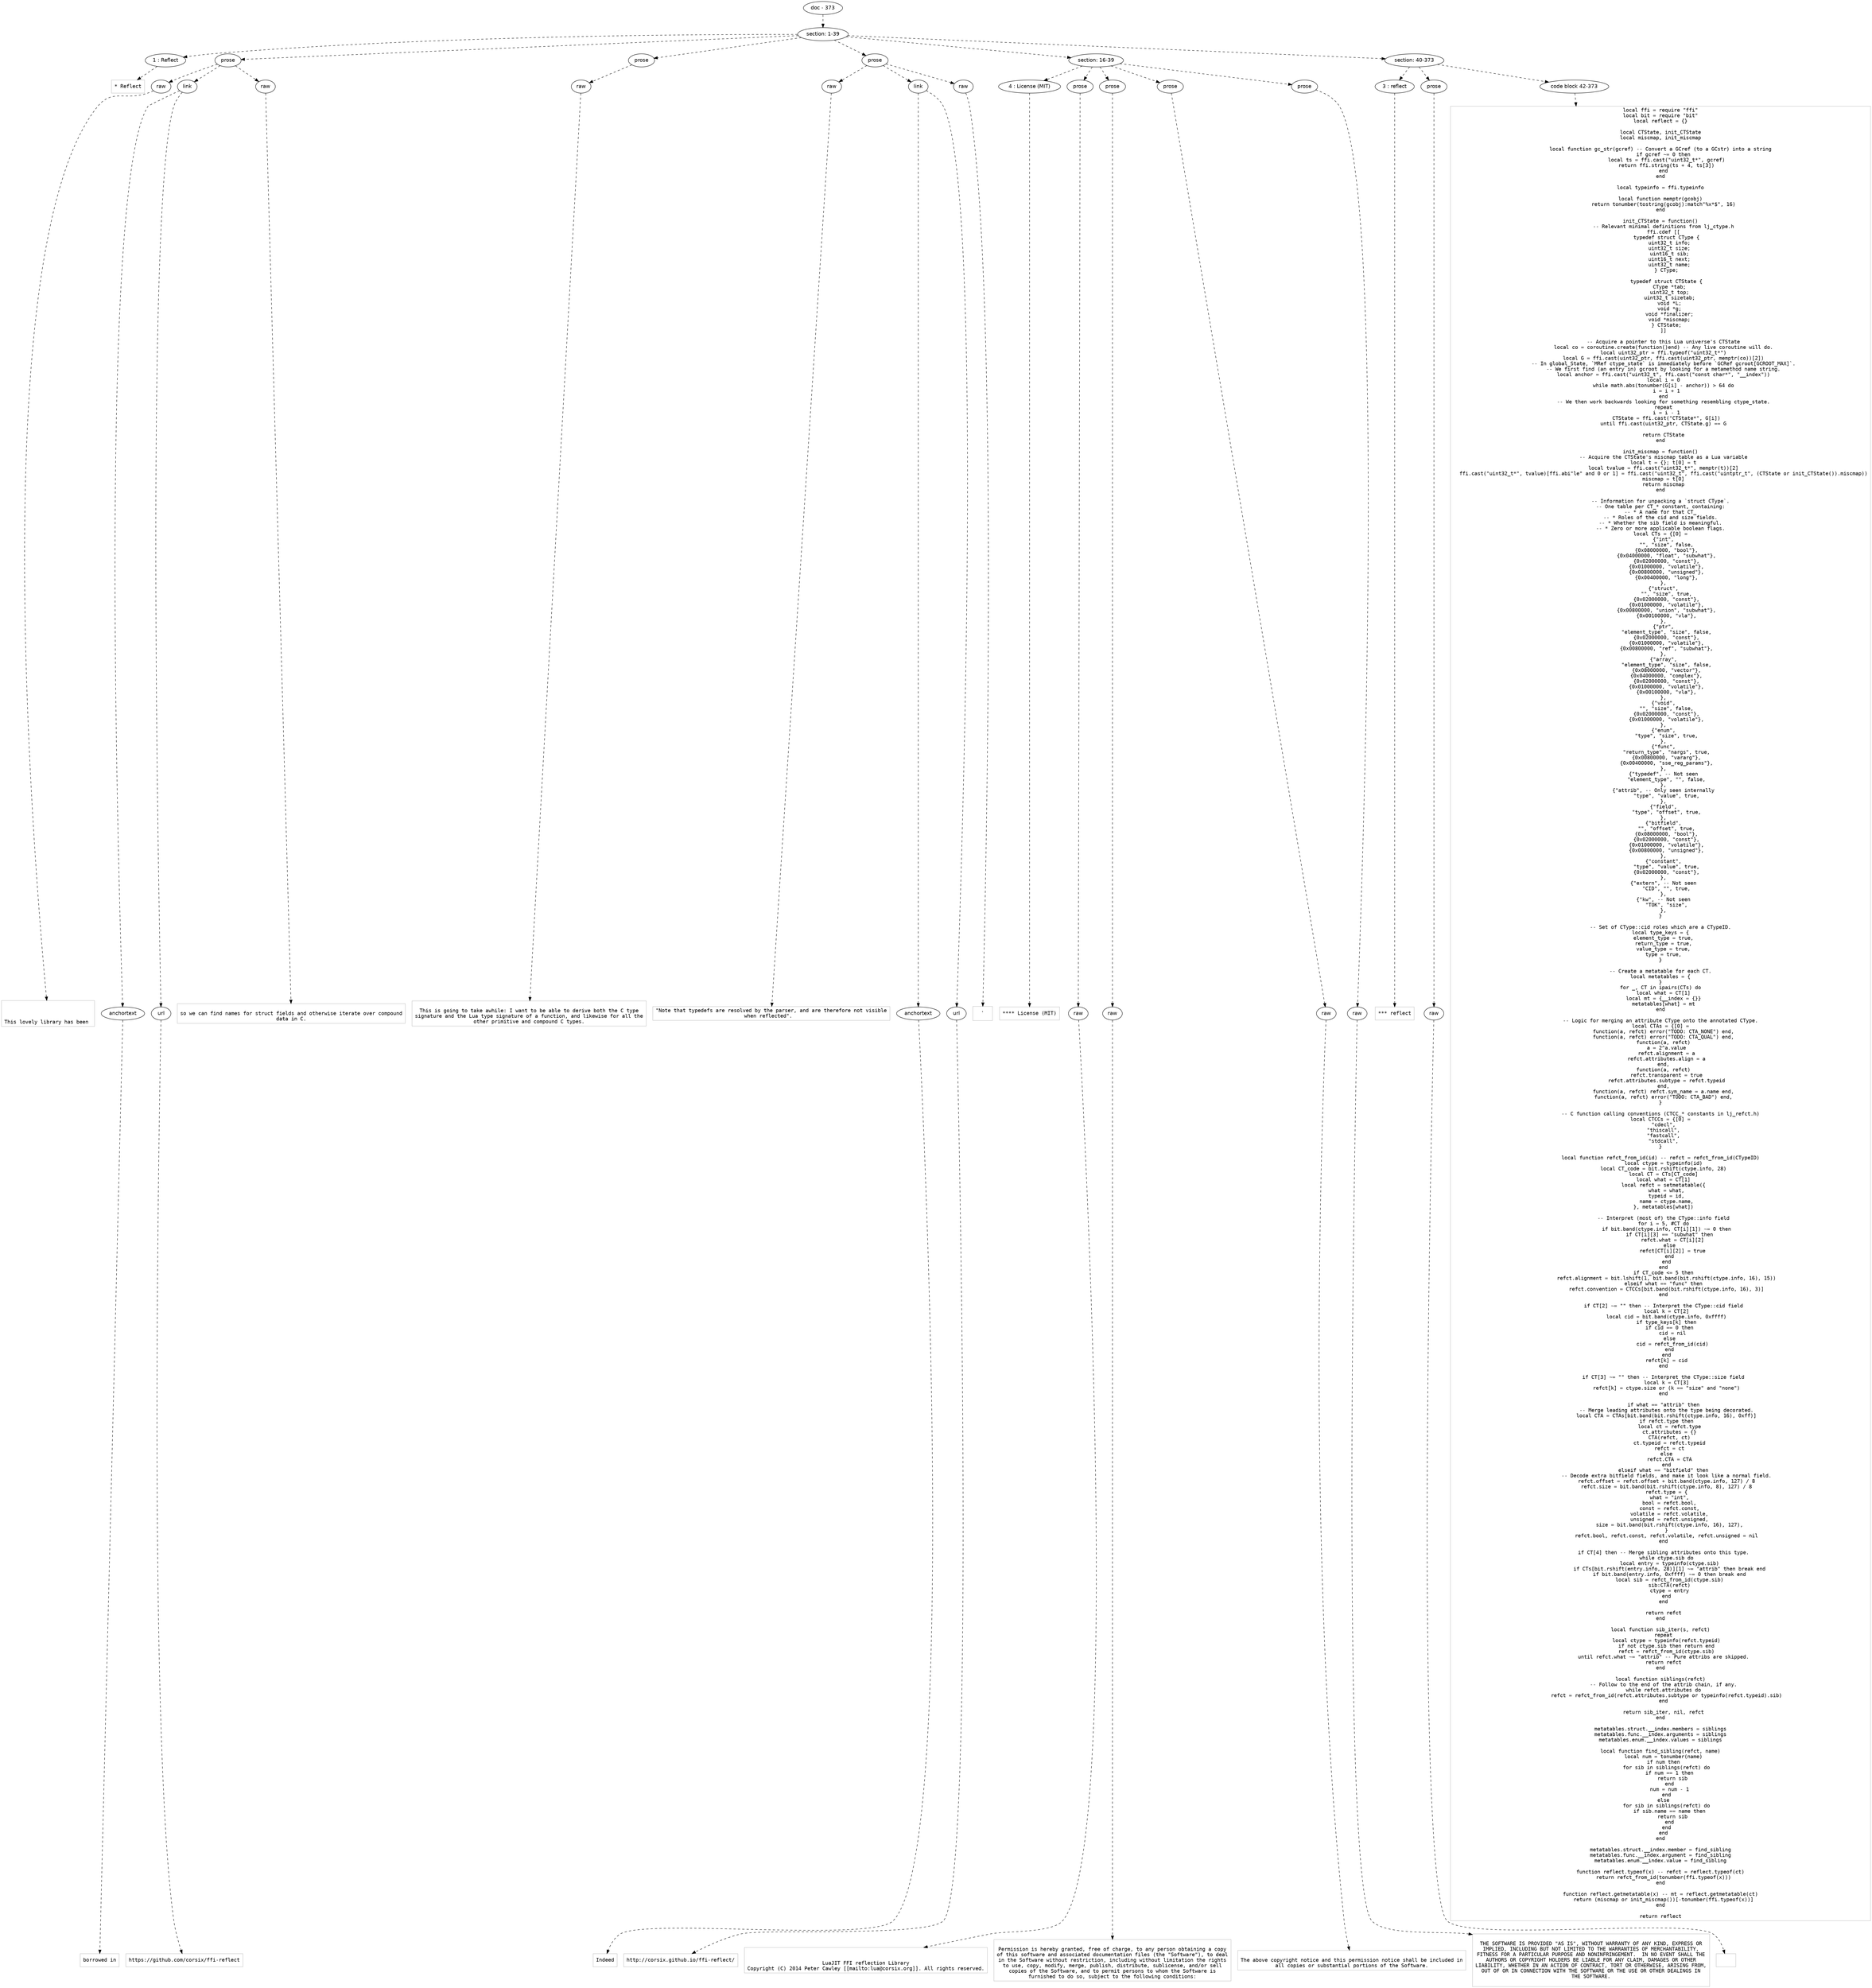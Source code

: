 digraph lpegNode {

node [fontname=Helvetica]
edge [style=dashed]

doc_0 [label="doc - 373"]


doc_0 -> { section_1}
{rank=same; section_1}

section_1 [label="section: 1-39"]


// END RANK doc_0

section_1 -> { header_2 prose_3 prose_4 prose_5 section_6 section_7}
{rank=same; header_2 prose_3 prose_4 prose_5 section_6 section_7}

header_2 [label="1 : Reflect"]

prose_3 [label="prose"]

prose_4 [label="prose"]

prose_5 [label="prose"]

section_6 [label="section: 16-39"]

section_7 [label="section: 40-373"]


// END RANK section_1

header_2 -> leaf_8
leaf_8  [color=Gray,shape=rectangle,fontname=Inconsolata,label="* Reflect"]
// END RANK header_2

prose_3 -> { raw_9 link_10 raw_11}
{rank=same; raw_9 link_10 raw_11}

raw_9 [label="raw"]

link_10 [label="link"]

raw_11 [label="raw"]


// END RANK prose_3

raw_9 -> leaf_12
leaf_12  [color=Gray,shape=rectangle,fontname=Inconsolata,label="


This lovely library has been "]
// END RANK raw_9

link_10 -> { anchortext_13 url_14}
{rank=same; anchortext_13 url_14}

anchortext_13 [label="anchortext"]

url_14 [label="url"]


// END RANK link_10

anchortext_13 -> leaf_15
leaf_15  [color=Gray,shape=rectangle,fontname=Inconsolata,label="borrowed in"]
// END RANK anchortext_13

url_14 -> leaf_16
leaf_16  [color=Gray,shape=rectangle,fontname=Inconsolata,label="https://github.com/corsix/ffi-reflect"]
// END RANK url_14

raw_11 -> leaf_17
leaf_17  [color=Gray,shape=rectangle,fontname=Inconsolata,label="
so we can find names for struct fields and otherwise iterate over compound
data in C.
"]
// END RANK raw_11

prose_4 -> { raw_18}
{rank=same; raw_18}

raw_18 [label="raw"]


// END RANK prose_4

raw_18 -> leaf_19
leaf_19  [color=Gray,shape=rectangle,fontname=Inconsolata,label="
This is going to take awhile: I want to be able to derive both the C type
signature and the Lua type signature of a function, and likewise for all the
other primitive and compound C types.
"]
// END RANK raw_18

prose_5 -> { raw_20 link_21 raw_22}
{rank=same; raw_20 link_21 raw_22}

raw_20 [label="raw"]

link_21 [label="link"]

raw_22 [label="raw"]


// END RANK prose_5

raw_20 -> leaf_23
leaf_23  [color=Gray,shape=rectangle,fontname=Inconsolata,label="
\"Note that typedefs are resolved by the parser, and are therefore not visible
when reflected\".  "]
// END RANK raw_20

link_21 -> { anchortext_24 url_25}
{rank=same; anchortext_24 url_25}

anchortext_24 [label="anchortext"]

url_25 [label="url"]


// END RANK link_21

anchortext_24 -> leaf_26
leaf_26  [color=Gray,shape=rectangle,fontname=Inconsolata,label="Indeed"]
// END RANK anchortext_24

url_25 -> leaf_27
leaf_27  [color=Gray,shape=rectangle,fontname=Inconsolata,label="http://corsix.github.io/ffi-reflect/"]
// END RANK url_25

raw_22 -> leaf_28
leaf_28  [color=Gray,shape=rectangle,fontname=Inconsolata,label=".

"]
// END RANK raw_22

section_6 -> { header_29 prose_30 prose_31 prose_32 prose_33}
{rank=same; header_29 prose_30 prose_31 prose_32 prose_33}

header_29 [label="4 : License (MIT)"]

prose_30 [label="prose"]

prose_31 [label="prose"]

prose_32 [label="prose"]

prose_33 [label="prose"]


// END RANK section_6

header_29 -> leaf_34
leaf_34  [color=Gray,shape=rectangle,fontname=Inconsolata,label="**** License (MIT)"]
// END RANK header_29

prose_30 -> { raw_35}
{rank=same; raw_35}

raw_35 [label="raw"]


// END RANK prose_30

raw_35 -> leaf_36
leaf_36  [color=Gray,shape=rectangle,fontname=Inconsolata,label="

LuaJIT FFI reflection Library
Copyright (C) 2014 Peter Cawley [[mailto:lua@corsix.org]]. All rights reserved.
"]
// END RANK raw_35

prose_31 -> { raw_37}
{rank=same; raw_37}

raw_37 [label="raw"]


// END RANK prose_31

raw_37 -> leaf_38
leaf_38  [color=Gray,shape=rectangle,fontname=Inconsolata,label="
Permission is hereby granted, free of charge, to any person obtaining a copy
of this software and associated documentation files (the \"Software\"), to deal
in the Software without restriction, including without limitation the rights
to use, copy, modify, merge, publish, distribute, sublicense, and/or sell
copies of the Software, and to permit persons to whom the Software is
furnished to do so, subject to the following conditions:
"]
// END RANK raw_37

prose_32 -> { raw_39}
{rank=same; raw_39}

raw_39 [label="raw"]


// END RANK prose_32

raw_39 -> leaf_40
leaf_40  [color=Gray,shape=rectangle,fontname=Inconsolata,label="
The above copyright notice and this permission notice shall be included in
all copies or substantial portions of the Software.
"]
// END RANK raw_39

prose_33 -> { raw_41}
{rank=same; raw_41}

raw_41 [label="raw"]


// END RANK prose_33

raw_41 -> leaf_42
leaf_42  [color=Gray,shape=rectangle,fontname=Inconsolata,label="
THE SOFTWARE IS PROVIDED \"AS IS\", WITHOUT WARRANTY OF ANY KIND, EXPRESS OR
IMPLIED, INCLUDING BUT NOT LIMITED TO THE WARRANTIES OF MERCHANTABILITY,
FITNESS FOR A PARTICULAR PURPOSE AND NONINFRINGEMENT.  IN NO EVENT SHALL THE
AUTHORS OR COPYRIGHT HOLDERS BE LIABLE FOR ANY CLAIM, DAMAGES OR OTHER
LIABILITY, WHETHER IN AN ACTION OF CONTRACT, TORT OR OTHERWISE, ARISING FROM,
OUT OF OR IN CONNECTION WITH THE SOFTWARE OR THE USE OR OTHER DEALINGS IN
THE SOFTWARE.

"]
// END RANK raw_41

section_7 -> { header_43 prose_44 codeblock_45}
{rank=same; header_43 prose_44 codeblock_45}

header_43 [label="3 : reflect"]

prose_44 [label="prose"]

codeblock_45 [label="code block 42-373"]


// END RANK section_7

header_43 -> leaf_46
leaf_46  [color=Gray,shape=rectangle,fontname=Inconsolata,label="*** reflect"]
// END RANK header_43

prose_44 -> { raw_47}
{rank=same; raw_47}

raw_47 [label="raw"]


// END RANK prose_44

raw_47 -> leaf_48
leaf_48  [color=Gray,shape=rectangle,fontname=Inconsolata,label="
"]
// END RANK raw_47

codeblock_45 -> leaf_49
leaf_49  [color=Gray,shape=rectangle,fontname=Inconsolata,label="local ffi = require \"ffi\"
local bit = require \"bit\"
local reflect = {}

local CTState, init_CTState
local miscmap, init_miscmap

local function gc_str(gcref) -- Convert a GCref (to a GCstr) into a string
  if gcref ~= 0 then
    local ts = ffi.cast(\"uint32_t*\", gcref)
    return ffi.string(ts + 4, ts[3])
  end
end

local typeinfo = ffi.typeinfo

local function memptr(gcobj)
  return tonumber(tostring(gcobj):match\"%x*$\", 16)
end

init_CTState = function()
  -- Relevant minimal definitions from lj_ctype.h
  ffi.cdef [[
    typedef struct CType {
      uint32_t info;
      uint32_t size;
      uint16_t sib;
      uint16_t next;
      uint32_t name;
    } CType;

    typedef struct CTState {
      CType *tab;
      uint32_t top;
      uint32_t sizetab;
      void *L;
      void *g;
      void *finalizer;
      void *miscmap;
    } CTState;
  ]]

  -- Acquire a pointer to this Lua universe's CTState
  local co = coroutine.create(function()end) -- Any live coroutine will do.
  local uint32_ptr = ffi.typeof(\"uint32_t*\")
  local G = ffi.cast(uint32_ptr, ffi.cast(uint32_ptr, memptr(co))[2])
  -- In global_State, `MRef ctype_state` is immediately before `GCRef gcroot[GCROOT_MAX]`.
  -- We first find (an entry in) gcroot by looking for a metamethod name string.
  local anchor = ffi.cast(\"uint32_t\", ffi.cast(\"const char*\", \"__index\"))
  local i = 0
  while math.abs(tonumber(G[i] - anchor)) > 64 do
    i = i + 1
  end
  -- We then work backwards looking for something resembling ctype_state.
  repeat
    i = i - 1
    CTState = ffi.cast(\"CTState*\", G[i])
  until ffi.cast(uint32_ptr, CTState.g) == G

  return CTState
end

init_miscmap = function()
  -- Acquire the CTState's miscmap table as a Lua variable
  local t = {}; t[0] = t
  local tvalue = ffi.cast(\"uint32_t*\", memptr(t))[2]
  ffi.cast(\"uint32_t*\", tvalue)[ffi.abi\"le\" and 0 or 1] = ffi.cast(\"uint32_t\", ffi.cast(\"uintptr_t\", (CTState or init_CTState()).miscmap))
  miscmap = t[0]
  return miscmap
end

-- Information for unpacking a `struct CType`.
-- One table per CT_* constant, containing:
-- * A name for that CT_
-- * Roles of the cid and size fields.
-- * Whether the sib field is meaningful.
-- * Zero or more applicable boolean flags.
local CTs = {[0] =
  {\"int\",
    \"\", \"size\", false,
    {0x08000000, \"bool\"},
    {0x04000000, \"float\", \"subwhat\"},
    {0x02000000, \"const\"},
    {0x01000000, \"volatile\"},
    {0x00800000, \"unsigned\"},
    {0x00400000, \"long\"},
  },
  {\"struct\",
    \"\", \"size\", true,
    {0x02000000, \"const\"},
    {0x01000000, \"volatile\"},
    {0x00800000, \"union\", \"subwhat\"},
    {0x00100000, \"vla\"},
  },
  {\"ptr\",
    \"element_type\", \"size\", false,
    {0x02000000, \"const\"},
    {0x01000000, \"volatile\"},
    {0x00800000, \"ref\", \"subwhat\"},
  },
  {\"array\",
    \"element_type\", \"size\", false,
    {0x08000000, \"vector\"},
    {0x04000000, \"complex\"},
    {0x02000000, \"const\"},
    {0x01000000, \"volatile\"},
    {0x00100000, \"vla\"},
  },
  {\"void\",
    \"\", \"size\", false,
    {0x02000000, \"const\"},
    {0x01000000, \"volatile\"},
  },
  {\"enum\",
    \"type\", \"size\", true,
  },
  {\"func\",
    \"return_type\", \"nargs\", true,
    {0x00800000, \"vararg\"},
    {0x00400000, \"sse_reg_params\"},
  },
  {\"typedef\", -- Not seen
    \"element_type\", \"\", false,
  },
  {\"attrib\", -- Only seen internally
    \"type\", \"value\", true,
  },
  {\"field\",
    \"type\", \"offset\", true,
  },
  {\"bitfield\",
    \"\", \"offset\", true,
    {0x08000000, \"bool\"},
    {0x02000000, \"const\"},
    {0x01000000, \"volatile\"},
    {0x00800000, \"unsigned\"},
  },
  {\"constant\",
    \"type\", \"value\", true,
    {0x02000000, \"const\"},
  },
  {\"extern\", -- Not seen
    \"CID\", \"\", true,
  },
  {\"kw\", -- Not seen
    \"TOK\", \"size\",
  },
}

-- Set of CType::cid roles which are a CTypeID.
local type_keys = {
  element_type = true,
  return_type = true,
  value_type = true,
  type = true,
}

-- Create a metatable for each CT.
local metatables = {
}
for _, CT in ipairs(CTs) do
  local what = CT[1]
  local mt = {__index = {}}
  metatables[what] = mt
end

-- Logic for merging an attribute CType onto the annotated CType.
local CTAs = {[0] =
  function(a, refct) error(\"TODO: CTA_NONE\") end,
  function(a, refct) error(\"TODO: CTA_QUAL\") end,
  function(a, refct)
    a = 2^a.value
    refct.alignment = a
    refct.attributes.align = a
  end,
  function(a, refct)
    refct.transparent = true
    refct.attributes.subtype = refct.typeid
  end,
  function(a, refct) refct.sym_name = a.name end,
  function(a, refct) error(\"TODO: CTA_BAD\") end,
}

-- C function calling conventions (CTCC_* constants in lj_refct.h)
local CTCCs = {[0] =
  \"cdecl\",
  \"thiscall\",
  \"fastcall\",
  \"stdcall\",
}

local function refct_from_id(id) -- refct = refct_from_id(CTypeID)
  local ctype = typeinfo(id)
  local CT_code = bit.rshift(ctype.info, 28)
  local CT = CTs[CT_code]
  local what = CT[1]
  local refct = setmetatable({
    what = what,
    typeid = id,
    name = ctype.name,
  }, metatables[what])

  -- Interpret (most of) the CType::info field
  for i = 5, #CT do
    if bit.band(ctype.info, CT[i][1]) ~= 0 then
      if CT[i][3] == \"subwhat\" then
        refct.what = CT[i][2]
      else
        refct[CT[i][2]] = true
      end
    end
  end
  if CT_code <= 5 then
    refct.alignment = bit.lshift(1, bit.band(bit.rshift(ctype.info, 16), 15))
  elseif what == \"func\" then
    refct.convention = CTCCs[bit.band(bit.rshift(ctype.info, 16), 3)]
  end

  if CT[2] ~= \"\" then -- Interpret the CType::cid field
    local k = CT[2]
    local cid = bit.band(ctype.info, 0xffff)
    if type_keys[k] then
      if cid == 0 then
        cid = nil
      else
        cid = refct_from_id(cid)
      end
    end
    refct[k] = cid
  end

  if CT[3] ~= \"\" then -- Interpret the CType::size field
    local k = CT[3]
    refct[k] = ctype.size or (k == \"size\" and \"none\")
  end

  if what == \"attrib\" then
    -- Merge leading attributes onto the type being decorated.
    local CTA = CTAs[bit.band(bit.rshift(ctype.info, 16), 0xff)]
    if refct.type then
      local ct = refct.type
      ct.attributes = {}
      CTA(refct, ct)
      ct.typeid = refct.typeid
      refct = ct
    else
      refct.CTA = CTA
    end
  elseif what == \"bitfield\" then
    -- Decode extra bitfield fields, and make it look like a normal field.
    refct.offset = refct.offset + bit.band(ctype.info, 127) / 8
    refct.size = bit.band(bit.rshift(ctype.info, 8), 127) / 8
    refct.type = {
      what = \"int\",
      bool = refct.bool,
      const = refct.const,
      volatile = refct.volatile,
      unsigned = refct.unsigned,
      size = bit.band(bit.rshift(ctype.info, 16), 127),
    }
    refct.bool, refct.const, refct.volatile, refct.unsigned = nil
  end

  if CT[4] then -- Merge sibling attributes onto this type.
    while ctype.sib do
      local entry = typeinfo(ctype.sib)
      if CTs[bit.rshift(entry.info, 28)][1] ~= \"attrib\" then break end
      if bit.band(entry.info, 0xffff) ~= 0 then break end
      local sib = refct_from_id(ctype.sib)
      sib:CTA(refct)
      ctype = entry
    end
  end

  return refct
end

local function sib_iter(s, refct)
  repeat
    local ctype = typeinfo(refct.typeid)
    if not ctype.sib then return end
    refct = refct_from_id(ctype.sib)
  until refct.what ~= \"attrib\" -- Pure attribs are skipped.
  return refct
end

local function siblings(refct)
  -- Follow to the end of the attrib chain, if any.
  while refct.attributes do
    refct = refct_from_id(refct.attributes.subtype or typeinfo(refct.typeid).sib)
  end

  return sib_iter, nil, refct
end

metatables.struct.__index.members = siblings
metatables.func.__index.arguments = siblings
metatables.enum.__index.values = siblings

local function find_sibling(refct, name)
  local num = tonumber(name)
  if num then
    for sib in siblings(refct) do
      if num == 1 then
        return sib
      end
      num = num - 1
    end
  else
    for sib in siblings(refct) do
      if sib.name == name then
        return sib
      end
    end
  end
end

metatables.struct.__index.member = find_sibling
metatables.func.__index.argument = find_sibling
metatables.enum.__index.value = find_sibling

function reflect.typeof(x) -- refct = reflect.typeof(ct)
  return refct_from_id(tonumber(ffi.typeof(x)))
end

function reflect.getmetatable(x) -- mt = reflect.getmetatable(ct)
  return (miscmap or init_miscmap())[-tonumber(ffi.typeof(x))]
end

return reflect"]
// END RANK codeblock_45


}

